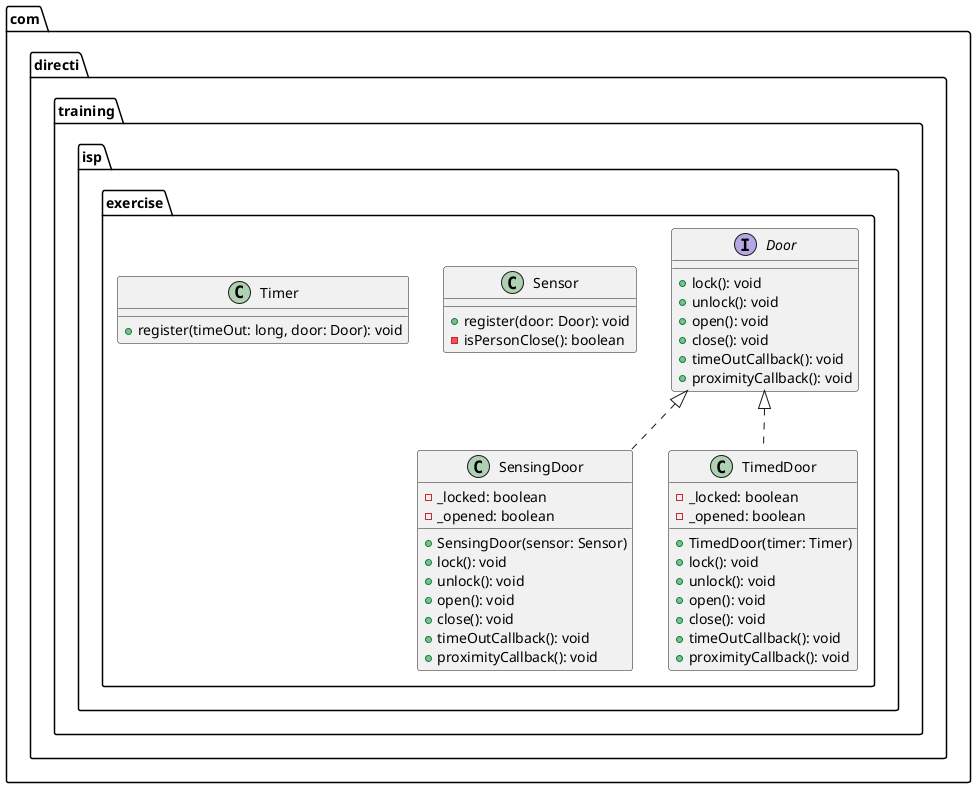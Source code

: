 @startuml

package "com.directi.training.isp.exercise" {
    interface Door {
        + lock(): void
        + unlock(): void
        + open(): void
        + close(): void
        + timeOutCallback(): void
        + proximityCallback(): void
    }

    class SensingDoor {
        - _locked: boolean
        - _opened: boolean
        + SensingDoor(sensor: Sensor)
        + lock(): void
        + unlock(): void
        + open(): void
        + close(): void
        + timeOutCallback(): void
        + proximityCallback(): void
    }

    class Sensor {
        + register(door: Door): void
        - isPersonClose(): boolean
    }

    class TimedDoor {
        - _locked: boolean
        - _opened: boolean
        + TimedDoor(timer: Timer)
        + lock(): void
        + unlock(): void
        + open(): void
        + close(): void
        + timeOutCallback(): void
        + proximityCallback(): void
    }

    class Timer {
        + register(timeOut: long, door: Door): void
    }
}

Door <|.. SensingDoor
Door <|.. TimedDoor

@enduml
